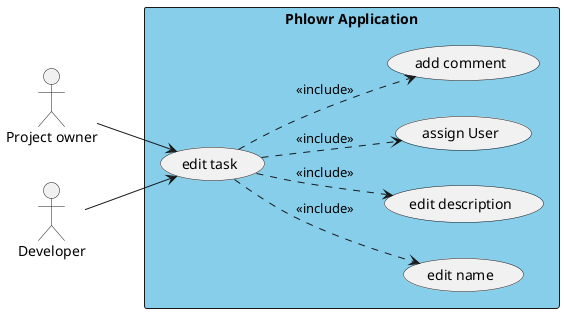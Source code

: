 @startuml editTaskUseCase
left to right direction
actor "Project owner" as po
actor "Developer" as dev



rectangle "Phlowr Application" as app #SkyBlue{
    usecase "edit task" as editTask
    usecase "edit name" as editName
    usecase "edit description" as editDesc
    usecase "assign User" as assignUser
    usecase "add comment" as addComment
}

po -d-> editTask
dev -d-> editTask

editName <.u. editTask: <<include>>
editDesc <.u. editTask: <<include>>
assignUser <.u. editTask: <<include>>
addComment <.u. editTask: <<include>>


@enduml